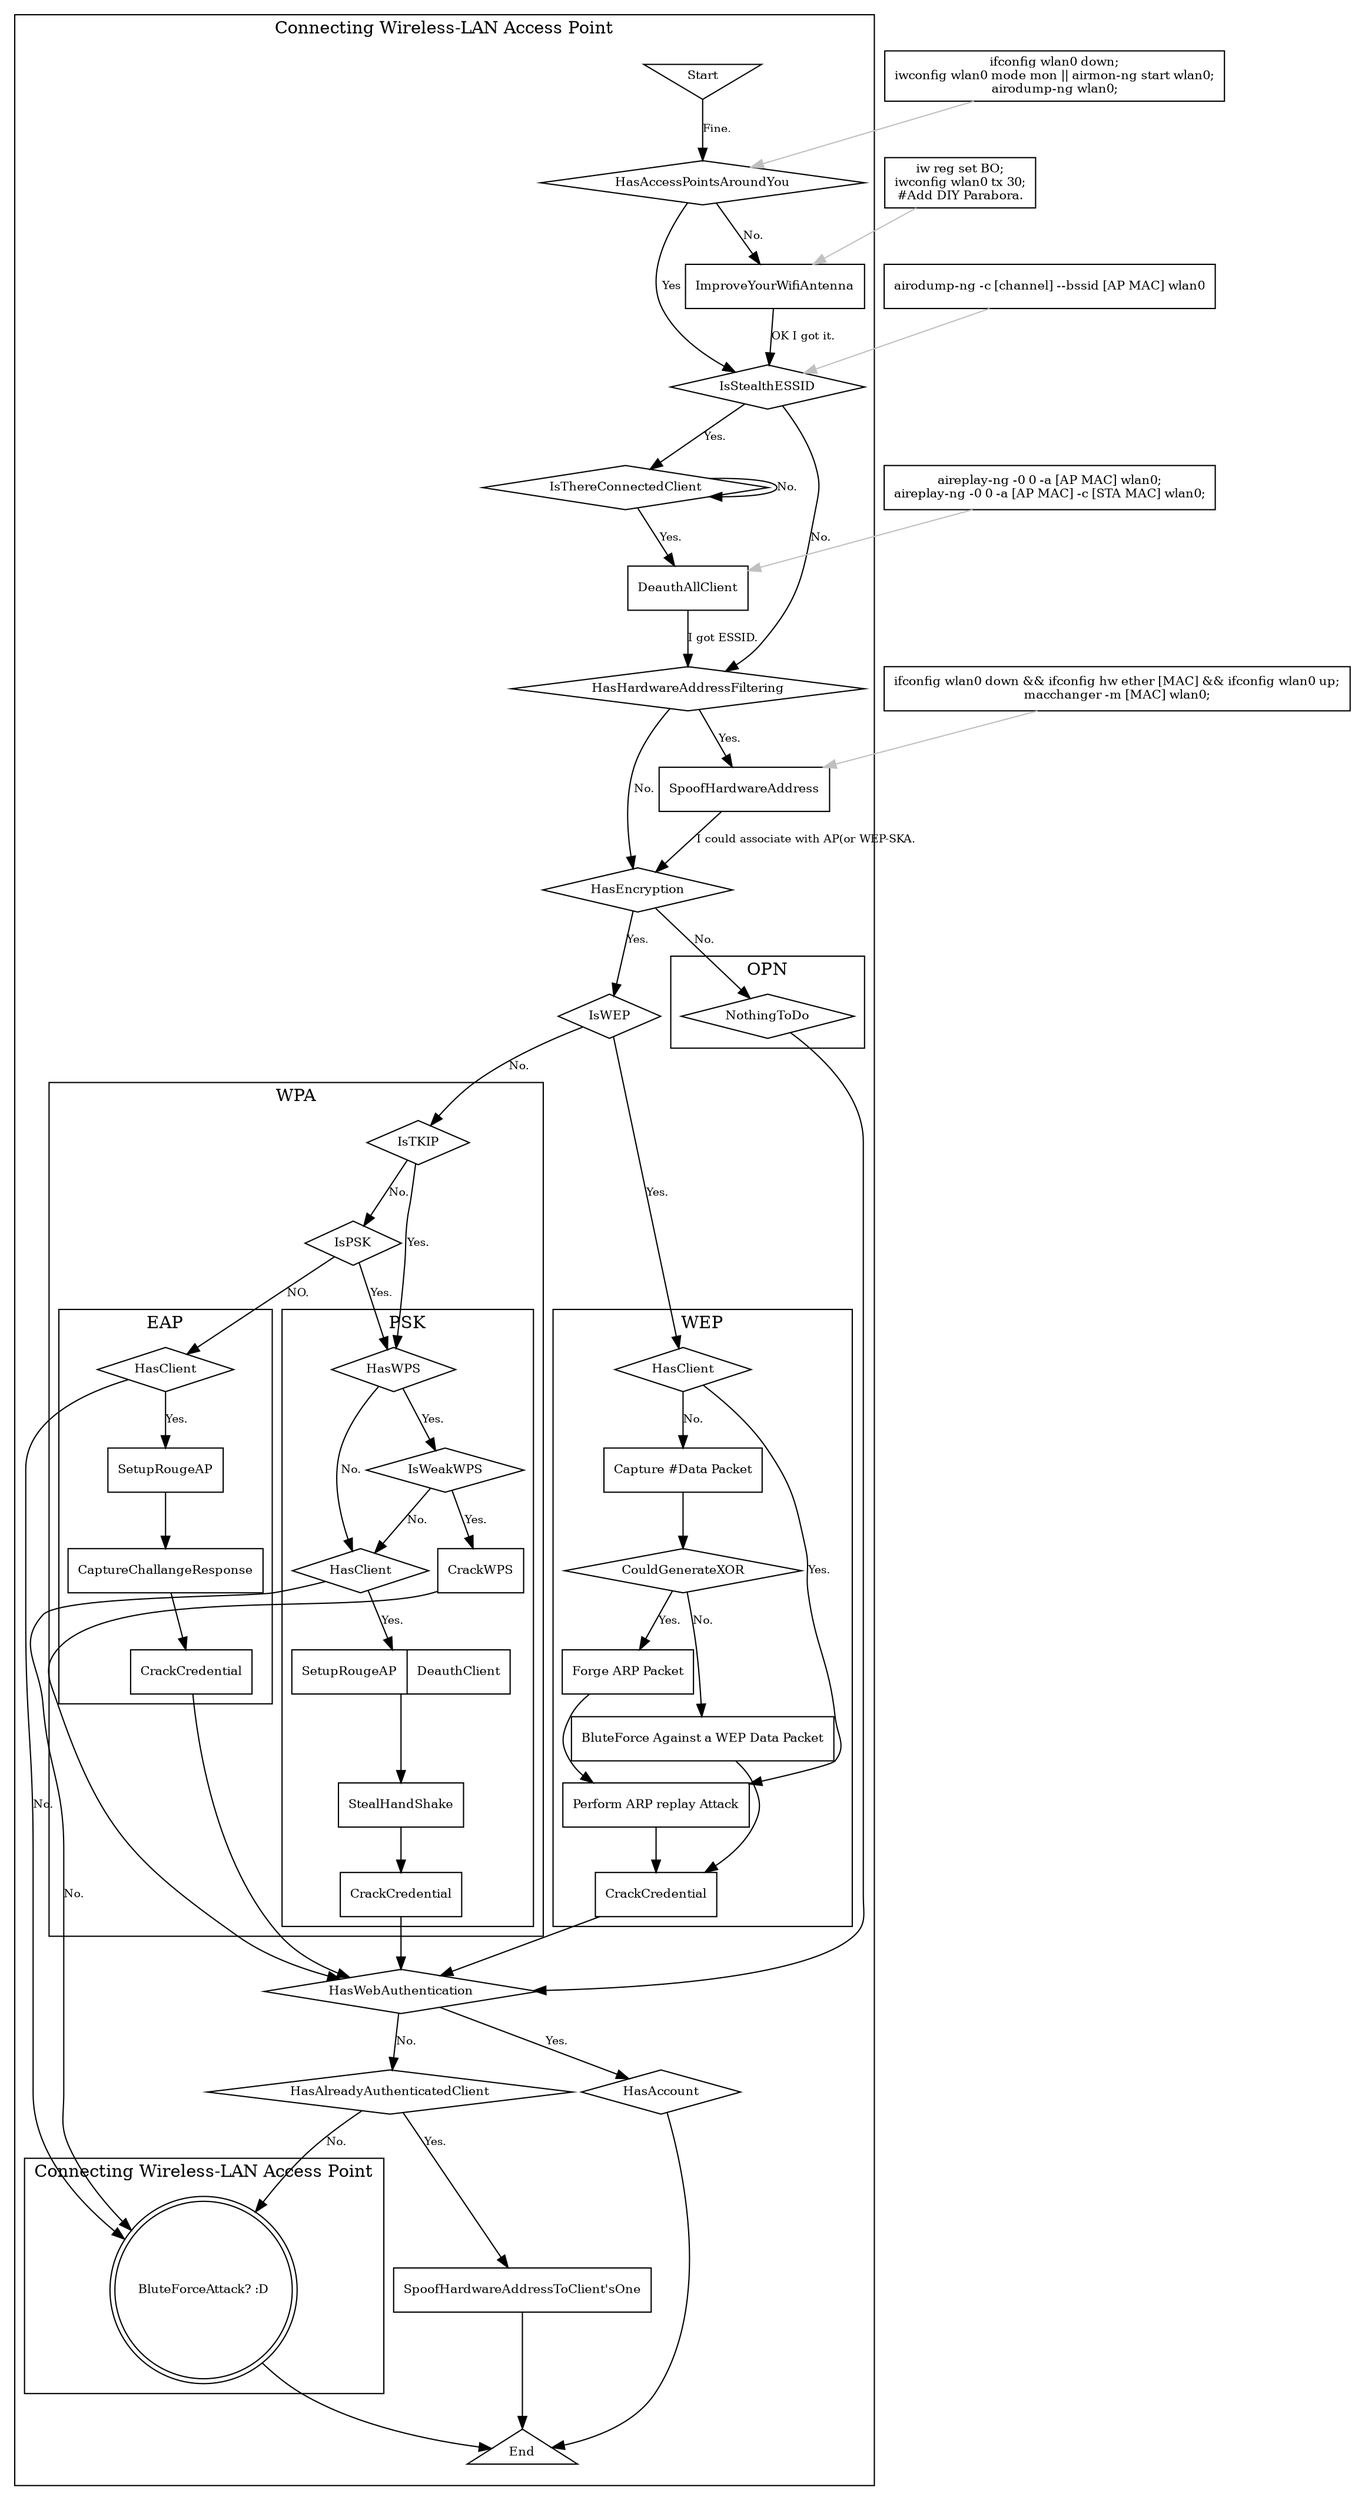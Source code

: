 /*
Graphviz - DOT language writing!
$dot -Tsvg this.dot -o this.svg
*/
digraph Diagram {
    //PROFILE [label = "written by SYA-KE", shape=none];
    nodesep=0.1;
    node [fontsize=10];
    edge [fontsize=9];
    /*
    {
        node [style="invis"];
        MAIN1 -> OPN2 -> WEP3 -> WPA4 [allowhead="none",style="invis"];
    }
    */
    subgraph clusterMain {
        label = "Connecting Wireless-LAN Access Point";
        subgraph clusterFail {
            node [shape=doublecircle];
            Impossible [label="BluteForceAttack? :D"];
        }
        subgraph clusterOPN{
            label = "OPN";
            subgraph OPN_N_If {
                node [shape=diamond];
                NothingToDo;
            }
            subgraph OPN_Flow {
            }
        }
        subgraph clusterWEP {
            label = "WEP";
            subgraph WEP_N_Do {
                node [shape=box];
                ARPReplay [label="Perform ARP replay Attack"];
                CaptureSomeDataPacket [label="Capture #Data Packet"];
                ForgeARP [label="Forge ARP Packet"];
                BluteforceCRC [label="BluteForce Against a WEP Data Packet"];
                CrackCredential_WEP [label="CrackCredential"];
            }
            subgraph WEP_N_If {
                node [shape=diamond];
                HasClient_WEP [label="HasClient"];
                CouldGenerateXOR;
            }
            subgraph WEP_Flow {
                HasClient_WEP -> ARPReplay [label="Yes."];
                HasClient_WEP -> CaptureSomeDataPacket [label="No."];
                CaptureSomeDataPacket -> CouldGenerateXOR;
                CouldGenerateXOR -> ForgeARP [label="Yes."];
                CouldGenerateXOR -> BluteforceCRC [label="No."];
                BluteforceCRC -> CrackCredential_WEP;
                ForgeARP -> ARPReplay;
                ARPReplay -> CrackCredential_WEP;
            }
        }
        subgraph clusterWPA {
            label = "WPA";
            subgraph WPA_N_If {
                node [shape=diamond];
                IsTKIP;
                IsPSK;
                HasWPS_PSK [label="HasWPS",URL="http://code.google.com/p/reaver-wps/source/browse/trunk/docs/README.WASH?r=87"];
                HasClient_EAP [label="HasClient"];
            }
            subgraph WPA_Flow {
                IsTKIP -> HasWPS_PSK [label="Yes."];
                IsTKIP -> IsPSK [label="No."];
                //IsTKIP -> KobeCrack [label="gain xor -> sniff and forge packets(do XOR each transaction)"]
                IsPSK -> HasWPS_PSK [label="Yes."];
                IsPSK -> HasClient_EAP [label="NO."];
            }
            subgraph clusterPSK {
                label = "PSK";
                subgraph PSK_N_If {
                    node [shape=diamond];
                    HasClient_PSK [label="HasClient"];
                    IsWeakWPS [URL="https://scotthelme.co.uk/wifi-insecurity-wps/"];
                }
                subgraph PSK_N_Do {
                    node [shape=box];
                    SetupRougeAccessPointOrDeauthClient [shape=record,label="SetupRougeAP|DeauthClient"];
                    StealHandShake;
                    CrackCredential_PSK [label="CrackCredential"];
                    CrackWPS [URL="http://lifehacker.com/5873407/how-to-crack-a-wi-fi-networks-wpa-password-with-reaver"];
                }
                subgraph PSK_Flow {
                    HasWPS_PSK -> IsWeakWPS [label="Yes."];
                    IsWeakWPS -> CrackWPS [label="Yes."]
                    IsWeakWPS -> HasClient_PSK [label="No."]
                    HasWPS_PSK -> HasClient_PSK [label="No."];
                    HasClient_PSK -> SetupRougeAccessPointOrDeauthClient [label="Yes."];
                    HasClient_PSK -> Impossible [label="No."];
                    SetupRougeAccessPointOrDeauthClient -> StealHandShake;
                    StealHandShake -> CrackCredential_PSK;
                }
            }
            subgraph clusterEAP {
                label = "EAP";
                subgraph EAP_N_If {
                    node [shape=diamond];
                }
                subgraph EAP_N_Do {
                    node [shape=box];
                    SetupRougeAP;
                    CaptureChallangeResponse;
                    CrackCredential_EAP [label="CrackCredential"];
                }
                subgraph EAP_Flow {
                    HasClient_EAP -> SetupRougeAP [label="Yes."];
                    HasClient_EAP -> Impossible [label="No."]
                    SetupRougeAP -> CaptureChallangeResponse;
                    CaptureChallangeResponse -> CrackCredential_EAP;
                }
            }
        }
        subgraph N_Start {
            node [shape=invtriangle];
            Start;
        }
        subgraph N_End {
            node [shape=triangle];
            End;
            subgraph Impossible_to_End{
                Impossible -> End;
            }
        }
        subgraph Nodes {
            subgraph N_Do {
                node [shape=box];
                ImproveYourWifiAntenna [URL="http://www.instructables.com/id/DIY-WIFI-Antenna-Reception-Booster/"];
                DeauthAllClient [URL="http://www.aircrack-ng.org/doku.php?id=deauthentication"];
                SpoofHardwareAddress [URL="http://www.securethelock.com/2013/12/03/how-to-bypass-mac-address-filtering-using-backtrackkali-linux/"]
                SpoofHardwareAddress2 [label="SpoofHardwareAddressToClient'sOne",URL="http://www.securethelock.com/2013/12/03/how-to-bypass-mac-address-filtering-using-backtrackkali-linux/"]
            }
            subgraph N_If {
                node [shape=diamond];
                HasAccessPointsAroundYou [URL="http://www.aircrack-ng.org/doku.php?id=airodump-ng"];
                IsStealthESSID [URL="http://securitysynapse.blogspot.jp/2014/01/wireless-pentesting-on-cheap-kali-hiddenSSID.html"];
                IsThereConnectedClient [URL="http://blackhat6969.blogspot.jp/2012/09/down-and-dirty-wifi-cracking-with.html"];
                HasHardwareAddressFiltering [URL="http://synjunkie.blogspot.jp/2007/12/bypass-hidden-ssid-mac-address-filter.html"];
                HasEncryption [URL="http://www.dummies.com/how-to/content/wireless-security-protocols-wep-wpa-and-wpa2.html"];
                IsWEP [URL="http://www.howtogeek.com/167783/htg-explains-the-difference-between-wep-wpa-and-wpa2-wireless-encryption-and-why-it-matters/"];
                HasWebAuthentication [URL="http://www.slideshare.net/support_cyberoam/hotspot-authentication"];
                HasAccount;
                HasClient_Web [label="HasAlreadyAuthenticatedClient"];
            }
        }
        subgraph Flow {
            Start -> HasAccessPointsAroundYou [label="Fine."];
            HasAccessPointsAroundYou -> IsStealthESSID [label="Yes"]
            HasAccessPointsAroundYou -> ImproveYourWifiAntenna [label="No."];
            ImproveYourWifiAntenna -> IsStealthESSID [label="OK I got it."];
            IsStealthESSID -> IsThereConnectedClient [label="Yes."];
            IsThereConnectedClient -> DeauthAllClient [label="Yes."];
            IsThereConnectedClient -> IsThereConnectedClient [label="No."];
            IsStealthESSID -> HasHardwareAddressFiltering [label="No."];
            DeauthAllClient -> HasHardwareAddressFiltering [label="I got ESSID."]
            HasHardwareAddressFiltering -> SpoofHardwareAddress [label="Yes."]
            HasHardwareAddressFiltering -> HasEncryption [label="No."];
            SpoofHardwareAddress -> HasEncryption [label="I could associate with AP(or WEP-SKA."]
            HasEncryption -> NothingToDo [label="No."]
            //goto clusterOPN

            HasEncryption -> IsWEP [label="Yes."];
            IsWEP -> HasClient_WEP [label="Yes."];
            //goto clusterWEP

            IsWEP -> IsTKIP [label="No."];
            //goto clusterWPA

            //back from OPN
            NothingToDo -> HasWebAuthentication;
            //back from WPA
            CrackWPS -> HasWebAuthentication;
            CrackCredential_PSK -> HasWebAuthentication;
            CrackCredential_EAP -> HasWebAuthentication;
            //back from WEP
            CrackCredential_WEP -> HasWebAuthentication;

            HasWebAuthentication -> HasAccount [label="Yes."];
            HasWebAuthentication -> HasClient_Web [label="No."]
            HasClient_Web -> SpoofHardwareAddress2 [label="Yes."];
            HasClient_Web -> Impossible [label="No."];

            HasAccount -> End;
            SpoofHardwareAddress2 -> End;
        }
    }
    //subgraph clusterCommands {
    subgraph Commands {
        label = "CommandsAndNotes";
        subgraph Nt_Command {
            node [shape=box];
            HasAccessPointsAroundYouCommand [label="ifconfig wlan0 down;\niwconfig wlan0 mode mon || airmon-ng start wlan0;\nairodump-ng wlan0;\n"];
            ImproveYourWifiAntennaCommand [label="iw reg set BO;\niwconfig wlan0 tx 30;\n#Add DIY Parabora."];
            IsStealthESSIDCommand [label="airodump-ng -c [channel] --bssid [AP MAC] wlan0"]
            DeauthAllClientCommand [label="aireplay-ng -0 0 -a [AP MAC] wlan0;\naireplay-ng -0 0 -a [AP MAC] -c [STA MAC] wlan0;"];
            SpoofHardwareAddressCommand [label="ifconfig wlan0 down && ifconfig hw ether [MAC] && ifconfig wlan0 up;\nmacchanger -m [MAC] wlan0;"]
        }
        subgraph Nt_Flow {
            edge [color=gray];
            HasAccessPointsAroundYouCommand -> HasAccessPointsAroundYou;
            ImproveYourWifiAntennaCommand -> ImproveYourWifiAntenna;
            IsStealthESSIDCommand -> IsStealthESSID;
            DeauthAllClientCommand -> DeauthAllClient;
            SpoofHardwareAddressCommand -> SpoofHardwareAddress;
        }
    }
/*
    {
        edge[style=invis];
        {End} -> {Impossible};
    }
*/
    /*
    {rank=same; MAIN1; Start ;};
    {rank=same; OPN2; NothingToDo ;};
    {rank=same; WEP3; HasClient_WEP ;};
    {rank=same; WPA4; IsPSK ;};
    */
}
